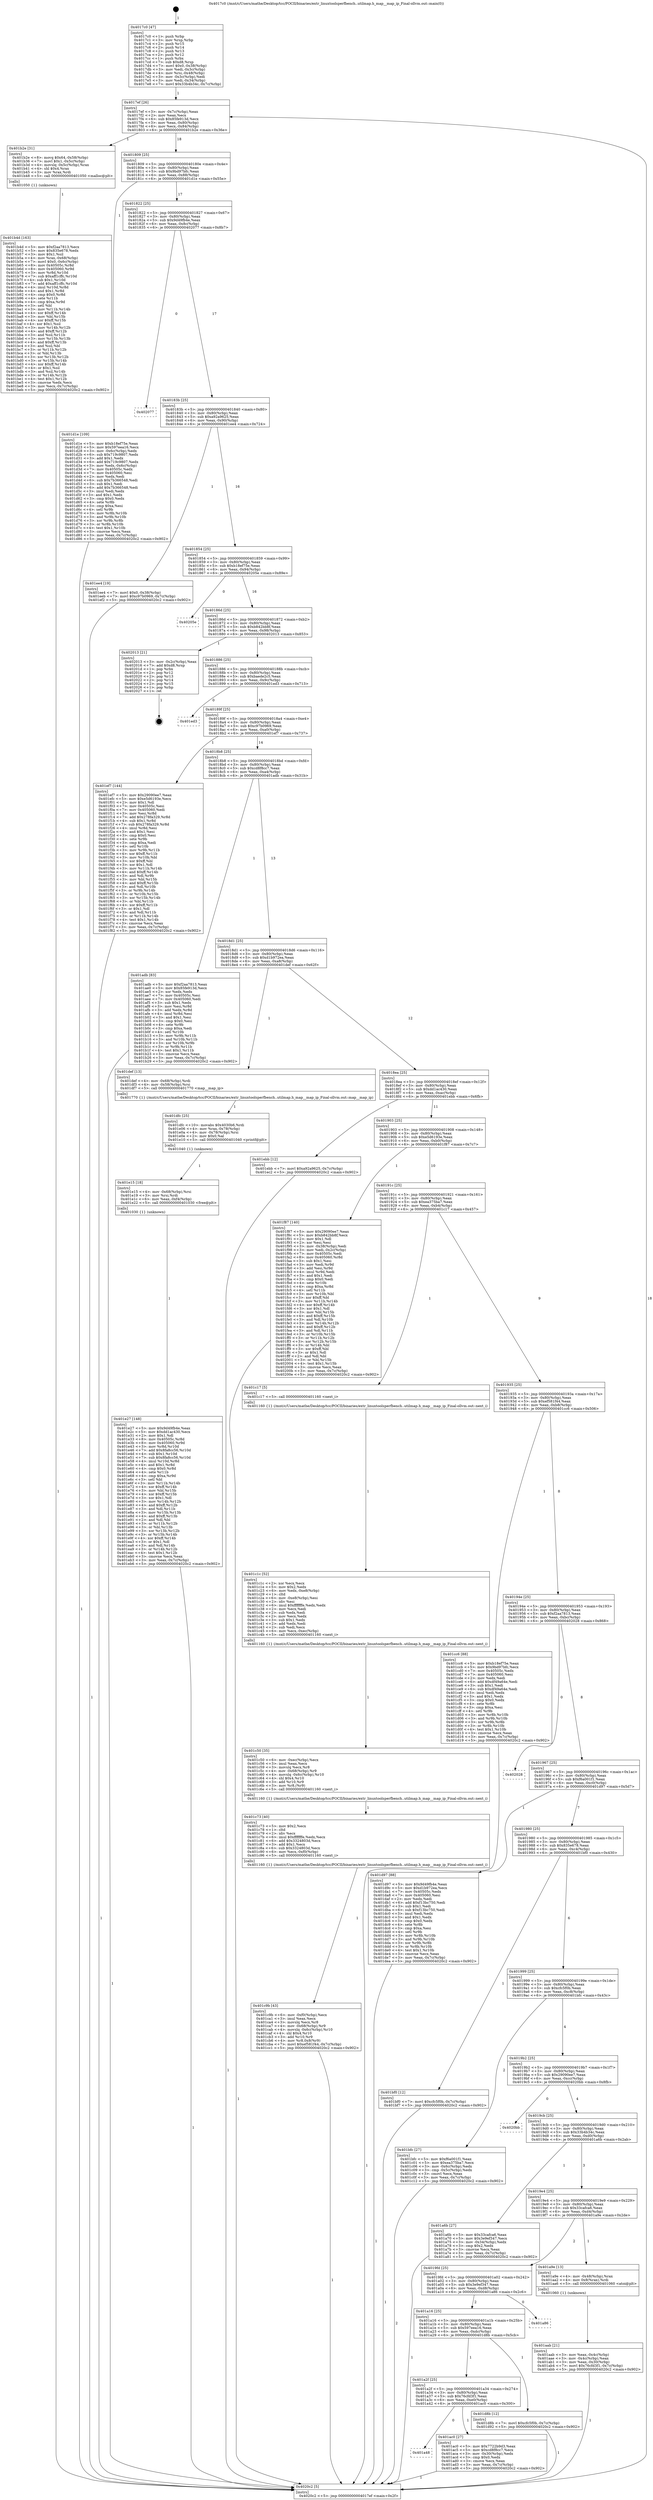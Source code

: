 digraph "0x4017c0" {
  label = "0x4017c0 (/mnt/c/Users/mathe/Desktop/tcc/POCII/binaries/extr_linuxtoolsperfbench..utilmap.h_map__map_ip_Final-ollvm.out::main(0))"
  labelloc = "t"
  node[shape=record]

  Entry [label="",width=0.3,height=0.3,shape=circle,fillcolor=black,style=filled]
  "0x4017ef" [label="{
     0x4017ef [26]\l
     | [instrs]\l
     &nbsp;&nbsp;0x4017ef \<+3\>: mov -0x7c(%rbp),%eax\l
     &nbsp;&nbsp;0x4017f2 \<+2\>: mov %eax,%ecx\l
     &nbsp;&nbsp;0x4017f4 \<+6\>: sub $0x85fe913d,%ecx\l
     &nbsp;&nbsp;0x4017fa \<+3\>: mov %eax,-0x80(%rbp)\l
     &nbsp;&nbsp;0x4017fd \<+6\>: mov %ecx,-0x84(%rbp)\l
     &nbsp;&nbsp;0x401803 \<+6\>: je 0000000000401b2e \<main+0x36e\>\l
  }"]
  "0x401b2e" [label="{
     0x401b2e [31]\l
     | [instrs]\l
     &nbsp;&nbsp;0x401b2e \<+8\>: movq $0x64,-0x58(%rbp)\l
     &nbsp;&nbsp;0x401b36 \<+7\>: movl $0x1,-0x5c(%rbp)\l
     &nbsp;&nbsp;0x401b3d \<+4\>: movslq -0x5c(%rbp),%rax\l
     &nbsp;&nbsp;0x401b41 \<+4\>: shl $0x4,%rax\l
     &nbsp;&nbsp;0x401b45 \<+3\>: mov %rax,%rdi\l
     &nbsp;&nbsp;0x401b48 \<+5\>: call 0000000000401050 \<malloc@plt\>\l
     | [calls]\l
     &nbsp;&nbsp;0x401050 \{1\} (unknown)\l
  }"]
  "0x401809" [label="{
     0x401809 [25]\l
     | [instrs]\l
     &nbsp;&nbsp;0x401809 \<+5\>: jmp 000000000040180e \<main+0x4e\>\l
     &nbsp;&nbsp;0x40180e \<+3\>: mov -0x80(%rbp),%eax\l
     &nbsp;&nbsp;0x401811 \<+5\>: sub $0x9bd97bfc,%eax\l
     &nbsp;&nbsp;0x401816 \<+6\>: mov %eax,-0x88(%rbp)\l
     &nbsp;&nbsp;0x40181c \<+6\>: je 0000000000401d1e \<main+0x55e\>\l
  }"]
  Exit [label="",width=0.3,height=0.3,shape=circle,fillcolor=black,style=filled,peripheries=2]
  "0x401d1e" [label="{
     0x401d1e [109]\l
     | [instrs]\l
     &nbsp;&nbsp;0x401d1e \<+5\>: mov $0xb18ef75e,%eax\l
     &nbsp;&nbsp;0x401d23 \<+5\>: mov $0x597eea16,%ecx\l
     &nbsp;&nbsp;0x401d28 \<+3\>: mov -0x6c(%rbp),%edx\l
     &nbsp;&nbsp;0x401d2b \<+6\>: sub $0x719c9807,%edx\l
     &nbsp;&nbsp;0x401d31 \<+3\>: add $0x1,%edx\l
     &nbsp;&nbsp;0x401d34 \<+6\>: add $0x719c9807,%edx\l
     &nbsp;&nbsp;0x401d3a \<+3\>: mov %edx,-0x6c(%rbp)\l
     &nbsp;&nbsp;0x401d3d \<+7\>: mov 0x40505c,%edx\l
     &nbsp;&nbsp;0x401d44 \<+7\>: mov 0x405060,%esi\l
     &nbsp;&nbsp;0x401d4b \<+2\>: mov %edx,%edi\l
     &nbsp;&nbsp;0x401d4d \<+6\>: sub $0x7b366548,%edi\l
     &nbsp;&nbsp;0x401d53 \<+3\>: sub $0x1,%edi\l
     &nbsp;&nbsp;0x401d56 \<+6\>: add $0x7b366548,%edi\l
     &nbsp;&nbsp;0x401d5c \<+3\>: imul %edi,%edx\l
     &nbsp;&nbsp;0x401d5f \<+3\>: and $0x1,%edx\l
     &nbsp;&nbsp;0x401d62 \<+3\>: cmp $0x0,%edx\l
     &nbsp;&nbsp;0x401d65 \<+4\>: sete %r8b\l
     &nbsp;&nbsp;0x401d69 \<+3\>: cmp $0xa,%esi\l
     &nbsp;&nbsp;0x401d6c \<+4\>: setl %r9b\l
     &nbsp;&nbsp;0x401d70 \<+3\>: mov %r8b,%r10b\l
     &nbsp;&nbsp;0x401d73 \<+3\>: and %r9b,%r10b\l
     &nbsp;&nbsp;0x401d76 \<+3\>: xor %r9b,%r8b\l
     &nbsp;&nbsp;0x401d79 \<+3\>: or %r8b,%r10b\l
     &nbsp;&nbsp;0x401d7c \<+4\>: test $0x1,%r10b\l
     &nbsp;&nbsp;0x401d80 \<+3\>: cmovne %ecx,%eax\l
     &nbsp;&nbsp;0x401d83 \<+3\>: mov %eax,-0x7c(%rbp)\l
     &nbsp;&nbsp;0x401d86 \<+5\>: jmp 00000000004020c2 \<main+0x902\>\l
  }"]
  "0x401822" [label="{
     0x401822 [25]\l
     | [instrs]\l
     &nbsp;&nbsp;0x401822 \<+5\>: jmp 0000000000401827 \<main+0x67\>\l
     &nbsp;&nbsp;0x401827 \<+3\>: mov -0x80(%rbp),%eax\l
     &nbsp;&nbsp;0x40182a \<+5\>: sub $0x9d49fb4e,%eax\l
     &nbsp;&nbsp;0x40182f \<+6\>: mov %eax,-0x8c(%rbp)\l
     &nbsp;&nbsp;0x401835 \<+6\>: je 0000000000402077 \<main+0x8b7\>\l
  }"]
  "0x401e27" [label="{
     0x401e27 [148]\l
     | [instrs]\l
     &nbsp;&nbsp;0x401e27 \<+5\>: mov $0x9d49fb4e,%eax\l
     &nbsp;&nbsp;0x401e2c \<+5\>: mov $0xdd1ac430,%ecx\l
     &nbsp;&nbsp;0x401e31 \<+2\>: mov $0x1,%dl\l
     &nbsp;&nbsp;0x401e33 \<+8\>: mov 0x40505c,%r8d\l
     &nbsp;&nbsp;0x401e3b \<+8\>: mov 0x405060,%r9d\l
     &nbsp;&nbsp;0x401e43 \<+3\>: mov %r8d,%r10d\l
     &nbsp;&nbsp;0x401e46 \<+7\>: add $0x8fa8cc56,%r10d\l
     &nbsp;&nbsp;0x401e4d \<+4\>: sub $0x1,%r10d\l
     &nbsp;&nbsp;0x401e51 \<+7\>: sub $0x8fa8cc56,%r10d\l
     &nbsp;&nbsp;0x401e58 \<+4\>: imul %r10d,%r8d\l
     &nbsp;&nbsp;0x401e5c \<+4\>: and $0x1,%r8d\l
     &nbsp;&nbsp;0x401e60 \<+4\>: cmp $0x0,%r8d\l
     &nbsp;&nbsp;0x401e64 \<+4\>: sete %r11b\l
     &nbsp;&nbsp;0x401e68 \<+4\>: cmp $0xa,%r9d\l
     &nbsp;&nbsp;0x401e6c \<+3\>: setl %bl\l
     &nbsp;&nbsp;0x401e6f \<+3\>: mov %r11b,%r14b\l
     &nbsp;&nbsp;0x401e72 \<+4\>: xor $0xff,%r14b\l
     &nbsp;&nbsp;0x401e76 \<+3\>: mov %bl,%r15b\l
     &nbsp;&nbsp;0x401e79 \<+4\>: xor $0xff,%r15b\l
     &nbsp;&nbsp;0x401e7d \<+3\>: xor $0x1,%dl\l
     &nbsp;&nbsp;0x401e80 \<+3\>: mov %r14b,%r12b\l
     &nbsp;&nbsp;0x401e83 \<+4\>: and $0xff,%r12b\l
     &nbsp;&nbsp;0x401e87 \<+3\>: and %dl,%r11b\l
     &nbsp;&nbsp;0x401e8a \<+3\>: mov %r15b,%r13b\l
     &nbsp;&nbsp;0x401e8d \<+4\>: and $0xff,%r13b\l
     &nbsp;&nbsp;0x401e91 \<+2\>: and %dl,%bl\l
     &nbsp;&nbsp;0x401e93 \<+3\>: or %r11b,%r12b\l
     &nbsp;&nbsp;0x401e96 \<+3\>: or %bl,%r13b\l
     &nbsp;&nbsp;0x401e99 \<+3\>: xor %r13b,%r12b\l
     &nbsp;&nbsp;0x401e9c \<+3\>: or %r15b,%r14b\l
     &nbsp;&nbsp;0x401e9f \<+4\>: xor $0xff,%r14b\l
     &nbsp;&nbsp;0x401ea3 \<+3\>: or $0x1,%dl\l
     &nbsp;&nbsp;0x401ea6 \<+3\>: and %dl,%r14b\l
     &nbsp;&nbsp;0x401ea9 \<+3\>: or %r14b,%r12b\l
     &nbsp;&nbsp;0x401eac \<+4\>: test $0x1,%r12b\l
     &nbsp;&nbsp;0x401eb0 \<+3\>: cmovne %ecx,%eax\l
     &nbsp;&nbsp;0x401eb3 \<+3\>: mov %eax,-0x7c(%rbp)\l
     &nbsp;&nbsp;0x401eb6 \<+5\>: jmp 00000000004020c2 \<main+0x902\>\l
  }"]
  "0x402077" [label="{
     0x402077\l
  }", style=dashed]
  "0x40183b" [label="{
     0x40183b [25]\l
     | [instrs]\l
     &nbsp;&nbsp;0x40183b \<+5\>: jmp 0000000000401840 \<main+0x80\>\l
     &nbsp;&nbsp;0x401840 \<+3\>: mov -0x80(%rbp),%eax\l
     &nbsp;&nbsp;0x401843 \<+5\>: sub $0xa92a9625,%eax\l
     &nbsp;&nbsp;0x401848 \<+6\>: mov %eax,-0x90(%rbp)\l
     &nbsp;&nbsp;0x40184e \<+6\>: je 0000000000401ee4 \<main+0x724\>\l
  }"]
  "0x401e15" [label="{
     0x401e15 [18]\l
     | [instrs]\l
     &nbsp;&nbsp;0x401e15 \<+4\>: mov -0x68(%rbp),%rsi\l
     &nbsp;&nbsp;0x401e19 \<+3\>: mov %rsi,%rdi\l
     &nbsp;&nbsp;0x401e1c \<+6\>: mov %eax,-0xf4(%rbp)\l
     &nbsp;&nbsp;0x401e22 \<+5\>: call 0000000000401030 \<free@plt\>\l
     | [calls]\l
     &nbsp;&nbsp;0x401030 \{1\} (unknown)\l
  }"]
  "0x401ee4" [label="{
     0x401ee4 [19]\l
     | [instrs]\l
     &nbsp;&nbsp;0x401ee4 \<+7\>: movl $0x0,-0x38(%rbp)\l
     &nbsp;&nbsp;0x401eeb \<+7\>: movl $0xc97b0969,-0x7c(%rbp)\l
     &nbsp;&nbsp;0x401ef2 \<+5\>: jmp 00000000004020c2 \<main+0x902\>\l
  }"]
  "0x401854" [label="{
     0x401854 [25]\l
     | [instrs]\l
     &nbsp;&nbsp;0x401854 \<+5\>: jmp 0000000000401859 \<main+0x99\>\l
     &nbsp;&nbsp;0x401859 \<+3\>: mov -0x80(%rbp),%eax\l
     &nbsp;&nbsp;0x40185c \<+5\>: sub $0xb18ef75e,%eax\l
     &nbsp;&nbsp;0x401861 \<+6\>: mov %eax,-0x94(%rbp)\l
     &nbsp;&nbsp;0x401867 \<+6\>: je 000000000040205e \<main+0x89e\>\l
  }"]
  "0x401dfc" [label="{
     0x401dfc [25]\l
     | [instrs]\l
     &nbsp;&nbsp;0x401dfc \<+10\>: movabs $0x4030b6,%rdi\l
     &nbsp;&nbsp;0x401e06 \<+4\>: mov %rax,-0x78(%rbp)\l
     &nbsp;&nbsp;0x401e0a \<+4\>: mov -0x78(%rbp),%rsi\l
     &nbsp;&nbsp;0x401e0e \<+2\>: mov $0x0,%al\l
     &nbsp;&nbsp;0x401e10 \<+5\>: call 0000000000401040 \<printf@plt\>\l
     | [calls]\l
     &nbsp;&nbsp;0x401040 \{1\} (unknown)\l
  }"]
  "0x40205e" [label="{
     0x40205e\l
  }", style=dashed]
  "0x40186d" [label="{
     0x40186d [25]\l
     | [instrs]\l
     &nbsp;&nbsp;0x40186d \<+5\>: jmp 0000000000401872 \<main+0xb2\>\l
     &nbsp;&nbsp;0x401872 \<+3\>: mov -0x80(%rbp),%eax\l
     &nbsp;&nbsp;0x401875 \<+5\>: sub $0xb842bb8f,%eax\l
     &nbsp;&nbsp;0x40187a \<+6\>: mov %eax,-0x98(%rbp)\l
     &nbsp;&nbsp;0x401880 \<+6\>: je 0000000000402013 \<main+0x853\>\l
  }"]
  "0x401c9b" [label="{
     0x401c9b [43]\l
     | [instrs]\l
     &nbsp;&nbsp;0x401c9b \<+6\>: mov -0xf0(%rbp),%ecx\l
     &nbsp;&nbsp;0x401ca1 \<+3\>: imul %eax,%ecx\l
     &nbsp;&nbsp;0x401ca4 \<+3\>: movslq %ecx,%r8\l
     &nbsp;&nbsp;0x401ca7 \<+4\>: mov -0x68(%rbp),%r9\l
     &nbsp;&nbsp;0x401cab \<+4\>: movslq -0x6c(%rbp),%r10\l
     &nbsp;&nbsp;0x401caf \<+4\>: shl $0x4,%r10\l
     &nbsp;&nbsp;0x401cb3 \<+3\>: add %r10,%r9\l
     &nbsp;&nbsp;0x401cb6 \<+4\>: mov %r8,0x8(%r9)\l
     &nbsp;&nbsp;0x401cba \<+7\>: movl $0xef581f44,-0x7c(%rbp)\l
     &nbsp;&nbsp;0x401cc1 \<+5\>: jmp 00000000004020c2 \<main+0x902\>\l
  }"]
  "0x402013" [label="{
     0x402013 [21]\l
     | [instrs]\l
     &nbsp;&nbsp;0x402013 \<+3\>: mov -0x2c(%rbp),%eax\l
     &nbsp;&nbsp;0x402016 \<+7\>: add $0xd8,%rsp\l
     &nbsp;&nbsp;0x40201d \<+1\>: pop %rbx\l
     &nbsp;&nbsp;0x40201e \<+2\>: pop %r12\l
     &nbsp;&nbsp;0x402020 \<+2\>: pop %r13\l
     &nbsp;&nbsp;0x402022 \<+2\>: pop %r14\l
     &nbsp;&nbsp;0x402024 \<+2\>: pop %r15\l
     &nbsp;&nbsp;0x402026 \<+1\>: pop %rbp\l
     &nbsp;&nbsp;0x402027 \<+1\>: ret\l
  }"]
  "0x401886" [label="{
     0x401886 [25]\l
     | [instrs]\l
     &nbsp;&nbsp;0x401886 \<+5\>: jmp 000000000040188b \<main+0xcb\>\l
     &nbsp;&nbsp;0x40188b \<+3\>: mov -0x80(%rbp),%eax\l
     &nbsp;&nbsp;0x40188e \<+5\>: sub $0xbaede2c5,%eax\l
     &nbsp;&nbsp;0x401893 \<+6\>: mov %eax,-0x9c(%rbp)\l
     &nbsp;&nbsp;0x401899 \<+6\>: je 0000000000401ed3 \<main+0x713\>\l
  }"]
  "0x401c73" [label="{
     0x401c73 [40]\l
     | [instrs]\l
     &nbsp;&nbsp;0x401c73 \<+5\>: mov $0x2,%ecx\l
     &nbsp;&nbsp;0x401c78 \<+1\>: cltd\l
     &nbsp;&nbsp;0x401c79 \<+2\>: idiv %ecx\l
     &nbsp;&nbsp;0x401c7b \<+6\>: imul $0xfffffffe,%edx,%ecx\l
     &nbsp;&nbsp;0x401c81 \<+6\>: add $0x3324803d,%ecx\l
     &nbsp;&nbsp;0x401c87 \<+3\>: add $0x1,%ecx\l
     &nbsp;&nbsp;0x401c8a \<+6\>: sub $0x3324803d,%ecx\l
     &nbsp;&nbsp;0x401c90 \<+6\>: mov %ecx,-0xf0(%rbp)\l
     &nbsp;&nbsp;0x401c96 \<+5\>: call 0000000000401160 \<next_i\>\l
     | [calls]\l
     &nbsp;&nbsp;0x401160 \{1\} (/mnt/c/Users/mathe/Desktop/tcc/POCII/binaries/extr_linuxtoolsperfbench..utilmap.h_map__map_ip_Final-ollvm.out::next_i)\l
  }"]
  "0x401ed3" [label="{
     0x401ed3\l
  }", style=dashed]
  "0x40189f" [label="{
     0x40189f [25]\l
     | [instrs]\l
     &nbsp;&nbsp;0x40189f \<+5\>: jmp 00000000004018a4 \<main+0xe4\>\l
     &nbsp;&nbsp;0x4018a4 \<+3\>: mov -0x80(%rbp),%eax\l
     &nbsp;&nbsp;0x4018a7 \<+5\>: sub $0xc97b0969,%eax\l
     &nbsp;&nbsp;0x4018ac \<+6\>: mov %eax,-0xa0(%rbp)\l
     &nbsp;&nbsp;0x4018b2 \<+6\>: je 0000000000401ef7 \<main+0x737\>\l
  }"]
  "0x401c50" [label="{
     0x401c50 [35]\l
     | [instrs]\l
     &nbsp;&nbsp;0x401c50 \<+6\>: mov -0xec(%rbp),%ecx\l
     &nbsp;&nbsp;0x401c56 \<+3\>: imul %eax,%ecx\l
     &nbsp;&nbsp;0x401c59 \<+3\>: movslq %ecx,%r8\l
     &nbsp;&nbsp;0x401c5c \<+4\>: mov -0x68(%rbp),%r9\l
     &nbsp;&nbsp;0x401c60 \<+4\>: movslq -0x6c(%rbp),%r10\l
     &nbsp;&nbsp;0x401c64 \<+4\>: shl $0x4,%r10\l
     &nbsp;&nbsp;0x401c68 \<+3\>: add %r10,%r9\l
     &nbsp;&nbsp;0x401c6b \<+3\>: mov %r8,(%r9)\l
     &nbsp;&nbsp;0x401c6e \<+5\>: call 0000000000401160 \<next_i\>\l
     | [calls]\l
     &nbsp;&nbsp;0x401160 \{1\} (/mnt/c/Users/mathe/Desktop/tcc/POCII/binaries/extr_linuxtoolsperfbench..utilmap.h_map__map_ip_Final-ollvm.out::next_i)\l
  }"]
  "0x401ef7" [label="{
     0x401ef7 [144]\l
     | [instrs]\l
     &nbsp;&nbsp;0x401ef7 \<+5\>: mov $0x29090ee7,%eax\l
     &nbsp;&nbsp;0x401efc \<+5\>: mov $0xe5d6193e,%ecx\l
     &nbsp;&nbsp;0x401f01 \<+2\>: mov $0x1,%dl\l
     &nbsp;&nbsp;0x401f03 \<+7\>: mov 0x40505c,%esi\l
     &nbsp;&nbsp;0x401f0a \<+7\>: mov 0x405060,%edi\l
     &nbsp;&nbsp;0x401f11 \<+3\>: mov %esi,%r8d\l
     &nbsp;&nbsp;0x401f14 \<+7\>: add $0x278fa329,%r8d\l
     &nbsp;&nbsp;0x401f1b \<+4\>: sub $0x1,%r8d\l
     &nbsp;&nbsp;0x401f1f \<+7\>: sub $0x278fa329,%r8d\l
     &nbsp;&nbsp;0x401f26 \<+4\>: imul %r8d,%esi\l
     &nbsp;&nbsp;0x401f2a \<+3\>: and $0x1,%esi\l
     &nbsp;&nbsp;0x401f2d \<+3\>: cmp $0x0,%esi\l
     &nbsp;&nbsp;0x401f30 \<+4\>: sete %r9b\l
     &nbsp;&nbsp;0x401f34 \<+3\>: cmp $0xa,%edi\l
     &nbsp;&nbsp;0x401f37 \<+4\>: setl %r10b\l
     &nbsp;&nbsp;0x401f3b \<+3\>: mov %r9b,%r11b\l
     &nbsp;&nbsp;0x401f3e \<+4\>: xor $0xff,%r11b\l
     &nbsp;&nbsp;0x401f42 \<+3\>: mov %r10b,%bl\l
     &nbsp;&nbsp;0x401f45 \<+3\>: xor $0xff,%bl\l
     &nbsp;&nbsp;0x401f48 \<+3\>: xor $0x1,%dl\l
     &nbsp;&nbsp;0x401f4b \<+3\>: mov %r11b,%r14b\l
     &nbsp;&nbsp;0x401f4e \<+4\>: and $0xff,%r14b\l
     &nbsp;&nbsp;0x401f52 \<+3\>: and %dl,%r9b\l
     &nbsp;&nbsp;0x401f55 \<+3\>: mov %bl,%r15b\l
     &nbsp;&nbsp;0x401f58 \<+4\>: and $0xff,%r15b\l
     &nbsp;&nbsp;0x401f5c \<+3\>: and %dl,%r10b\l
     &nbsp;&nbsp;0x401f5f \<+3\>: or %r9b,%r14b\l
     &nbsp;&nbsp;0x401f62 \<+3\>: or %r10b,%r15b\l
     &nbsp;&nbsp;0x401f65 \<+3\>: xor %r15b,%r14b\l
     &nbsp;&nbsp;0x401f68 \<+3\>: or %bl,%r11b\l
     &nbsp;&nbsp;0x401f6b \<+4\>: xor $0xff,%r11b\l
     &nbsp;&nbsp;0x401f6f \<+3\>: or $0x1,%dl\l
     &nbsp;&nbsp;0x401f72 \<+3\>: and %dl,%r11b\l
     &nbsp;&nbsp;0x401f75 \<+3\>: or %r11b,%r14b\l
     &nbsp;&nbsp;0x401f78 \<+4\>: test $0x1,%r14b\l
     &nbsp;&nbsp;0x401f7c \<+3\>: cmovne %ecx,%eax\l
     &nbsp;&nbsp;0x401f7f \<+3\>: mov %eax,-0x7c(%rbp)\l
     &nbsp;&nbsp;0x401f82 \<+5\>: jmp 00000000004020c2 \<main+0x902\>\l
  }"]
  "0x4018b8" [label="{
     0x4018b8 [25]\l
     | [instrs]\l
     &nbsp;&nbsp;0x4018b8 \<+5\>: jmp 00000000004018bd \<main+0xfd\>\l
     &nbsp;&nbsp;0x4018bd \<+3\>: mov -0x80(%rbp),%eax\l
     &nbsp;&nbsp;0x4018c0 \<+5\>: sub $0xcd8f8cc7,%eax\l
     &nbsp;&nbsp;0x4018c5 \<+6\>: mov %eax,-0xa4(%rbp)\l
     &nbsp;&nbsp;0x4018cb \<+6\>: je 0000000000401adb \<main+0x31b\>\l
  }"]
  "0x401c1c" [label="{
     0x401c1c [52]\l
     | [instrs]\l
     &nbsp;&nbsp;0x401c1c \<+2\>: xor %ecx,%ecx\l
     &nbsp;&nbsp;0x401c1e \<+5\>: mov $0x2,%edx\l
     &nbsp;&nbsp;0x401c23 \<+6\>: mov %edx,-0xe8(%rbp)\l
     &nbsp;&nbsp;0x401c29 \<+1\>: cltd\l
     &nbsp;&nbsp;0x401c2a \<+6\>: mov -0xe8(%rbp),%esi\l
     &nbsp;&nbsp;0x401c30 \<+2\>: idiv %esi\l
     &nbsp;&nbsp;0x401c32 \<+6\>: imul $0xfffffffe,%edx,%edx\l
     &nbsp;&nbsp;0x401c38 \<+2\>: mov %ecx,%edi\l
     &nbsp;&nbsp;0x401c3a \<+2\>: sub %edx,%edi\l
     &nbsp;&nbsp;0x401c3c \<+2\>: mov %ecx,%edx\l
     &nbsp;&nbsp;0x401c3e \<+3\>: sub $0x1,%edx\l
     &nbsp;&nbsp;0x401c41 \<+2\>: add %edx,%edi\l
     &nbsp;&nbsp;0x401c43 \<+2\>: sub %edi,%ecx\l
     &nbsp;&nbsp;0x401c45 \<+6\>: mov %ecx,-0xec(%rbp)\l
     &nbsp;&nbsp;0x401c4b \<+5\>: call 0000000000401160 \<next_i\>\l
     | [calls]\l
     &nbsp;&nbsp;0x401160 \{1\} (/mnt/c/Users/mathe/Desktop/tcc/POCII/binaries/extr_linuxtoolsperfbench..utilmap.h_map__map_ip_Final-ollvm.out::next_i)\l
  }"]
  "0x401adb" [label="{
     0x401adb [83]\l
     | [instrs]\l
     &nbsp;&nbsp;0x401adb \<+5\>: mov $0xf2aa7813,%eax\l
     &nbsp;&nbsp;0x401ae0 \<+5\>: mov $0x85fe913d,%ecx\l
     &nbsp;&nbsp;0x401ae5 \<+2\>: xor %edx,%edx\l
     &nbsp;&nbsp;0x401ae7 \<+7\>: mov 0x40505c,%esi\l
     &nbsp;&nbsp;0x401aee \<+7\>: mov 0x405060,%edi\l
     &nbsp;&nbsp;0x401af5 \<+3\>: sub $0x1,%edx\l
     &nbsp;&nbsp;0x401af8 \<+3\>: mov %esi,%r8d\l
     &nbsp;&nbsp;0x401afb \<+3\>: add %edx,%r8d\l
     &nbsp;&nbsp;0x401afe \<+4\>: imul %r8d,%esi\l
     &nbsp;&nbsp;0x401b02 \<+3\>: and $0x1,%esi\l
     &nbsp;&nbsp;0x401b05 \<+3\>: cmp $0x0,%esi\l
     &nbsp;&nbsp;0x401b08 \<+4\>: sete %r9b\l
     &nbsp;&nbsp;0x401b0c \<+3\>: cmp $0xa,%edi\l
     &nbsp;&nbsp;0x401b0f \<+4\>: setl %r10b\l
     &nbsp;&nbsp;0x401b13 \<+3\>: mov %r9b,%r11b\l
     &nbsp;&nbsp;0x401b16 \<+3\>: and %r10b,%r11b\l
     &nbsp;&nbsp;0x401b19 \<+3\>: xor %r10b,%r9b\l
     &nbsp;&nbsp;0x401b1c \<+3\>: or %r9b,%r11b\l
     &nbsp;&nbsp;0x401b1f \<+4\>: test $0x1,%r11b\l
     &nbsp;&nbsp;0x401b23 \<+3\>: cmovne %ecx,%eax\l
     &nbsp;&nbsp;0x401b26 \<+3\>: mov %eax,-0x7c(%rbp)\l
     &nbsp;&nbsp;0x401b29 \<+5\>: jmp 00000000004020c2 \<main+0x902\>\l
  }"]
  "0x4018d1" [label="{
     0x4018d1 [25]\l
     | [instrs]\l
     &nbsp;&nbsp;0x4018d1 \<+5\>: jmp 00000000004018d6 \<main+0x116\>\l
     &nbsp;&nbsp;0x4018d6 \<+3\>: mov -0x80(%rbp),%eax\l
     &nbsp;&nbsp;0x4018d9 \<+5\>: sub $0xd1b972ea,%eax\l
     &nbsp;&nbsp;0x4018de \<+6\>: mov %eax,-0xa8(%rbp)\l
     &nbsp;&nbsp;0x4018e4 \<+6\>: je 0000000000401def \<main+0x62f\>\l
  }"]
  "0x401b4d" [label="{
     0x401b4d [163]\l
     | [instrs]\l
     &nbsp;&nbsp;0x401b4d \<+5\>: mov $0xf2aa7813,%ecx\l
     &nbsp;&nbsp;0x401b52 \<+5\>: mov $0x835e678,%edx\l
     &nbsp;&nbsp;0x401b57 \<+3\>: mov $0x1,%sil\l
     &nbsp;&nbsp;0x401b5a \<+4\>: mov %rax,-0x68(%rbp)\l
     &nbsp;&nbsp;0x401b5e \<+7\>: movl $0x0,-0x6c(%rbp)\l
     &nbsp;&nbsp;0x401b65 \<+8\>: mov 0x40505c,%r8d\l
     &nbsp;&nbsp;0x401b6d \<+8\>: mov 0x405060,%r9d\l
     &nbsp;&nbsp;0x401b75 \<+3\>: mov %r8d,%r10d\l
     &nbsp;&nbsp;0x401b78 \<+7\>: sub $0xaff1cffc,%r10d\l
     &nbsp;&nbsp;0x401b7f \<+4\>: sub $0x1,%r10d\l
     &nbsp;&nbsp;0x401b83 \<+7\>: add $0xaff1cffc,%r10d\l
     &nbsp;&nbsp;0x401b8a \<+4\>: imul %r10d,%r8d\l
     &nbsp;&nbsp;0x401b8e \<+4\>: and $0x1,%r8d\l
     &nbsp;&nbsp;0x401b92 \<+4\>: cmp $0x0,%r8d\l
     &nbsp;&nbsp;0x401b96 \<+4\>: sete %r11b\l
     &nbsp;&nbsp;0x401b9a \<+4\>: cmp $0xa,%r9d\l
     &nbsp;&nbsp;0x401b9e \<+3\>: setl %bl\l
     &nbsp;&nbsp;0x401ba1 \<+3\>: mov %r11b,%r14b\l
     &nbsp;&nbsp;0x401ba4 \<+4\>: xor $0xff,%r14b\l
     &nbsp;&nbsp;0x401ba8 \<+3\>: mov %bl,%r15b\l
     &nbsp;&nbsp;0x401bab \<+4\>: xor $0xff,%r15b\l
     &nbsp;&nbsp;0x401baf \<+4\>: xor $0x1,%sil\l
     &nbsp;&nbsp;0x401bb3 \<+3\>: mov %r14b,%r12b\l
     &nbsp;&nbsp;0x401bb6 \<+4\>: and $0xff,%r12b\l
     &nbsp;&nbsp;0x401bba \<+3\>: and %sil,%r11b\l
     &nbsp;&nbsp;0x401bbd \<+3\>: mov %r15b,%r13b\l
     &nbsp;&nbsp;0x401bc0 \<+4\>: and $0xff,%r13b\l
     &nbsp;&nbsp;0x401bc4 \<+3\>: and %sil,%bl\l
     &nbsp;&nbsp;0x401bc7 \<+3\>: or %r11b,%r12b\l
     &nbsp;&nbsp;0x401bca \<+3\>: or %bl,%r13b\l
     &nbsp;&nbsp;0x401bcd \<+3\>: xor %r13b,%r12b\l
     &nbsp;&nbsp;0x401bd0 \<+3\>: or %r15b,%r14b\l
     &nbsp;&nbsp;0x401bd3 \<+4\>: xor $0xff,%r14b\l
     &nbsp;&nbsp;0x401bd7 \<+4\>: or $0x1,%sil\l
     &nbsp;&nbsp;0x401bdb \<+3\>: and %sil,%r14b\l
     &nbsp;&nbsp;0x401bde \<+3\>: or %r14b,%r12b\l
     &nbsp;&nbsp;0x401be1 \<+4\>: test $0x1,%r12b\l
     &nbsp;&nbsp;0x401be5 \<+3\>: cmovne %edx,%ecx\l
     &nbsp;&nbsp;0x401be8 \<+3\>: mov %ecx,-0x7c(%rbp)\l
     &nbsp;&nbsp;0x401beb \<+5\>: jmp 00000000004020c2 \<main+0x902\>\l
  }"]
  "0x401def" [label="{
     0x401def [13]\l
     | [instrs]\l
     &nbsp;&nbsp;0x401def \<+4\>: mov -0x68(%rbp),%rdi\l
     &nbsp;&nbsp;0x401df3 \<+4\>: mov -0x58(%rbp),%rsi\l
     &nbsp;&nbsp;0x401df7 \<+5\>: call 0000000000401770 \<map__map_ip\>\l
     | [calls]\l
     &nbsp;&nbsp;0x401770 \{1\} (/mnt/c/Users/mathe/Desktop/tcc/POCII/binaries/extr_linuxtoolsperfbench..utilmap.h_map__map_ip_Final-ollvm.out::map__map_ip)\l
  }"]
  "0x4018ea" [label="{
     0x4018ea [25]\l
     | [instrs]\l
     &nbsp;&nbsp;0x4018ea \<+5\>: jmp 00000000004018ef \<main+0x12f\>\l
     &nbsp;&nbsp;0x4018ef \<+3\>: mov -0x80(%rbp),%eax\l
     &nbsp;&nbsp;0x4018f2 \<+5\>: sub $0xdd1ac430,%eax\l
     &nbsp;&nbsp;0x4018f7 \<+6\>: mov %eax,-0xac(%rbp)\l
     &nbsp;&nbsp;0x4018fd \<+6\>: je 0000000000401ebb \<main+0x6fb\>\l
  }"]
  "0x401a48" [label="{
     0x401a48\l
  }", style=dashed]
  "0x401ebb" [label="{
     0x401ebb [12]\l
     | [instrs]\l
     &nbsp;&nbsp;0x401ebb \<+7\>: movl $0xa92a9625,-0x7c(%rbp)\l
     &nbsp;&nbsp;0x401ec2 \<+5\>: jmp 00000000004020c2 \<main+0x902\>\l
  }"]
  "0x401903" [label="{
     0x401903 [25]\l
     | [instrs]\l
     &nbsp;&nbsp;0x401903 \<+5\>: jmp 0000000000401908 \<main+0x148\>\l
     &nbsp;&nbsp;0x401908 \<+3\>: mov -0x80(%rbp),%eax\l
     &nbsp;&nbsp;0x40190b \<+5\>: sub $0xe5d6193e,%eax\l
     &nbsp;&nbsp;0x401910 \<+6\>: mov %eax,-0xb0(%rbp)\l
     &nbsp;&nbsp;0x401916 \<+6\>: je 0000000000401f87 \<main+0x7c7\>\l
  }"]
  "0x401ac0" [label="{
     0x401ac0 [27]\l
     | [instrs]\l
     &nbsp;&nbsp;0x401ac0 \<+5\>: mov $0x7722b9d3,%eax\l
     &nbsp;&nbsp;0x401ac5 \<+5\>: mov $0xcd8f8cc7,%ecx\l
     &nbsp;&nbsp;0x401aca \<+3\>: mov -0x30(%rbp),%edx\l
     &nbsp;&nbsp;0x401acd \<+3\>: cmp $0x0,%edx\l
     &nbsp;&nbsp;0x401ad0 \<+3\>: cmove %ecx,%eax\l
     &nbsp;&nbsp;0x401ad3 \<+3\>: mov %eax,-0x7c(%rbp)\l
     &nbsp;&nbsp;0x401ad6 \<+5\>: jmp 00000000004020c2 \<main+0x902\>\l
  }"]
  "0x401f87" [label="{
     0x401f87 [140]\l
     | [instrs]\l
     &nbsp;&nbsp;0x401f87 \<+5\>: mov $0x29090ee7,%eax\l
     &nbsp;&nbsp;0x401f8c \<+5\>: mov $0xb842bb8f,%ecx\l
     &nbsp;&nbsp;0x401f91 \<+2\>: mov $0x1,%dl\l
     &nbsp;&nbsp;0x401f93 \<+2\>: xor %esi,%esi\l
     &nbsp;&nbsp;0x401f95 \<+3\>: mov -0x38(%rbp),%edi\l
     &nbsp;&nbsp;0x401f98 \<+3\>: mov %edi,-0x2c(%rbp)\l
     &nbsp;&nbsp;0x401f9b \<+7\>: mov 0x40505c,%edi\l
     &nbsp;&nbsp;0x401fa2 \<+8\>: mov 0x405060,%r8d\l
     &nbsp;&nbsp;0x401faa \<+3\>: sub $0x1,%esi\l
     &nbsp;&nbsp;0x401fad \<+3\>: mov %edi,%r9d\l
     &nbsp;&nbsp;0x401fb0 \<+3\>: add %esi,%r9d\l
     &nbsp;&nbsp;0x401fb3 \<+4\>: imul %r9d,%edi\l
     &nbsp;&nbsp;0x401fb7 \<+3\>: and $0x1,%edi\l
     &nbsp;&nbsp;0x401fba \<+3\>: cmp $0x0,%edi\l
     &nbsp;&nbsp;0x401fbd \<+4\>: sete %r10b\l
     &nbsp;&nbsp;0x401fc1 \<+4\>: cmp $0xa,%r8d\l
     &nbsp;&nbsp;0x401fc5 \<+4\>: setl %r11b\l
     &nbsp;&nbsp;0x401fc9 \<+3\>: mov %r10b,%bl\l
     &nbsp;&nbsp;0x401fcc \<+3\>: xor $0xff,%bl\l
     &nbsp;&nbsp;0x401fcf \<+3\>: mov %r11b,%r14b\l
     &nbsp;&nbsp;0x401fd2 \<+4\>: xor $0xff,%r14b\l
     &nbsp;&nbsp;0x401fd6 \<+3\>: xor $0x1,%dl\l
     &nbsp;&nbsp;0x401fd9 \<+3\>: mov %bl,%r15b\l
     &nbsp;&nbsp;0x401fdc \<+4\>: and $0xff,%r15b\l
     &nbsp;&nbsp;0x401fe0 \<+3\>: and %dl,%r10b\l
     &nbsp;&nbsp;0x401fe3 \<+3\>: mov %r14b,%r12b\l
     &nbsp;&nbsp;0x401fe6 \<+4\>: and $0xff,%r12b\l
     &nbsp;&nbsp;0x401fea \<+3\>: and %dl,%r11b\l
     &nbsp;&nbsp;0x401fed \<+3\>: or %r10b,%r15b\l
     &nbsp;&nbsp;0x401ff0 \<+3\>: or %r11b,%r12b\l
     &nbsp;&nbsp;0x401ff3 \<+3\>: xor %r12b,%r15b\l
     &nbsp;&nbsp;0x401ff6 \<+3\>: or %r14b,%bl\l
     &nbsp;&nbsp;0x401ff9 \<+3\>: xor $0xff,%bl\l
     &nbsp;&nbsp;0x401ffc \<+3\>: or $0x1,%dl\l
     &nbsp;&nbsp;0x401fff \<+2\>: and %dl,%bl\l
     &nbsp;&nbsp;0x402001 \<+3\>: or %bl,%r15b\l
     &nbsp;&nbsp;0x402004 \<+4\>: test $0x1,%r15b\l
     &nbsp;&nbsp;0x402008 \<+3\>: cmovne %ecx,%eax\l
     &nbsp;&nbsp;0x40200b \<+3\>: mov %eax,-0x7c(%rbp)\l
     &nbsp;&nbsp;0x40200e \<+5\>: jmp 00000000004020c2 \<main+0x902\>\l
  }"]
  "0x40191c" [label="{
     0x40191c [25]\l
     | [instrs]\l
     &nbsp;&nbsp;0x40191c \<+5\>: jmp 0000000000401921 \<main+0x161\>\l
     &nbsp;&nbsp;0x401921 \<+3\>: mov -0x80(%rbp),%eax\l
     &nbsp;&nbsp;0x401924 \<+5\>: sub $0xea375ba7,%eax\l
     &nbsp;&nbsp;0x401929 \<+6\>: mov %eax,-0xb4(%rbp)\l
     &nbsp;&nbsp;0x40192f \<+6\>: je 0000000000401c17 \<main+0x457\>\l
  }"]
  "0x401a2f" [label="{
     0x401a2f [25]\l
     | [instrs]\l
     &nbsp;&nbsp;0x401a2f \<+5\>: jmp 0000000000401a34 \<main+0x274\>\l
     &nbsp;&nbsp;0x401a34 \<+3\>: mov -0x80(%rbp),%eax\l
     &nbsp;&nbsp;0x401a37 \<+5\>: sub $0x76cfd3f1,%eax\l
     &nbsp;&nbsp;0x401a3c \<+6\>: mov %eax,-0xe0(%rbp)\l
     &nbsp;&nbsp;0x401a42 \<+6\>: je 0000000000401ac0 \<main+0x300\>\l
  }"]
  "0x401c17" [label="{
     0x401c17 [5]\l
     | [instrs]\l
     &nbsp;&nbsp;0x401c17 \<+5\>: call 0000000000401160 \<next_i\>\l
     | [calls]\l
     &nbsp;&nbsp;0x401160 \{1\} (/mnt/c/Users/mathe/Desktop/tcc/POCII/binaries/extr_linuxtoolsperfbench..utilmap.h_map__map_ip_Final-ollvm.out::next_i)\l
  }"]
  "0x401935" [label="{
     0x401935 [25]\l
     | [instrs]\l
     &nbsp;&nbsp;0x401935 \<+5\>: jmp 000000000040193a \<main+0x17a\>\l
     &nbsp;&nbsp;0x40193a \<+3\>: mov -0x80(%rbp),%eax\l
     &nbsp;&nbsp;0x40193d \<+5\>: sub $0xef581f44,%eax\l
     &nbsp;&nbsp;0x401942 \<+6\>: mov %eax,-0xb8(%rbp)\l
     &nbsp;&nbsp;0x401948 \<+6\>: je 0000000000401cc6 \<main+0x506\>\l
  }"]
  "0x401d8b" [label="{
     0x401d8b [12]\l
     | [instrs]\l
     &nbsp;&nbsp;0x401d8b \<+7\>: movl $0xcfc5f0b,-0x7c(%rbp)\l
     &nbsp;&nbsp;0x401d92 \<+5\>: jmp 00000000004020c2 \<main+0x902\>\l
  }"]
  "0x401cc6" [label="{
     0x401cc6 [88]\l
     | [instrs]\l
     &nbsp;&nbsp;0x401cc6 \<+5\>: mov $0xb18ef75e,%eax\l
     &nbsp;&nbsp;0x401ccb \<+5\>: mov $0x9bd97bfc,%ecx\l
     &nbsp;&nbsp;0x401cd0 \<+7\>: mov 0x40505c,%edx\l
     &nbsp;&nbsp;0x401cd7 \<+7\>: mov 0x405060,%esi\l
     &nbsp;&nbsp;0x401cde \<+2\>: mov %edx,%edi\l
     &nbsp;&nbsp;0x401ce0 \<+6\>: add $0xdf49a64e,%edi\l
     &nbsp;&nbsp;0x401ce6 \<+3\>: sub $0x1,%edi\l
     &nbsp;&nbsp;0x401ce9 \<+6\>: sub $0xdf49a64e,%edi\l
     &nbsp;&nbsp;0x401cef \<+3\>: imul %edi,%edx\l
     &nbsp;&nbsp;0x401cf2 \<+3\>: and $0x1,%edx\l
     &nbsp;&nbsp;0x401cf5 \<+3\>: cmp $0x0,%edx\l
     &nbsp;&nbsp;0x401cf8 \<+4\>: sete %r8b\l
     &nbsp;&nbsp;0x401cfc \<+3\>: cmp $0xa,%esi\l
     &nbsp;&nbsp;0x401cff \<+4\>: setl %r9b\l
     &nbsp;&nbsp;0x401d03 \<+3\>: mov %r8b,%r10b\l
     &nbsp;&nbsp;0x401d06 \<+3\>: and %r9b,%r10b\l
     &nbsp;&nbsp;0x401d09 \<+3\>: xor %r9b,%r8b\l
     &nbsp;&nbsp;0x401d0c \<+3\>: or %r8b,%r10b\l
     &nbsp;&nbsp;0x401d0f \<+4\>: test $0x1,%r10b\l
     &nbsp;&nbsp;0x401d13 \<+3\>: cmovne %ecx,%eax\l
     &nbsp;&nbsp;0x401d16 \<+3\>: mov %eax,-0x7c(%rbp)\l
     &nbsp;&nbsp;0x401d19 \<+5\>: jmp 00000000004020c2 \<main+0x902\>\l
  }"]
  "0x40194e" [label="{
     0x40194e [25]\l
     | [instrs]\l
     &nbsp;&nbsp;0x40194e \<+5\>: jmp 0000000000401953 \<main+0x193\>\l
     &nbsp;&nbsp;0x401953 \<+3\>: mov -0x80(%rbp),%eax\l
     &nbsp;&nbsp;0x401956 \<+5\>: sub $0xf2aa7813,%eax\l
     &nbsp;&nbsp;0x40195b \<+6\>: mov %eax,-0xbc(%rbp)\l
     &nbsp;&nbsp;0x401961 \<+6\>: je 0000000000402028 \<main+0x868\>\l
  }"]
  "0x401a16" [label="{
     0x401a16 [25]\l
     | [instrs]\l
     &nbsp;&nbsp;0x401a16 \<+5\>: jmp 0000000000401a1b \<main+0x25b\>\l
     &nbsp;&nbsp;0x401a1b \<+3\>: mov -0x80(%rbp),%eax\l
     &nbsp;&nbsp;0x401a1e \<+5\>: sub $0x597eea16,%eax\l
     &nbsp;&nbsp;0x401a23 \<+6\>: mov %eax,-0xdc(%rbp)\l
     &nbsp;&nbsp;0x401a29 \<+6\>: je 0000000000401d8b \<main+0x5cb\>\l
  }"]
  "0x402028" [label="{
     0x402028\l
  }", style=dashed]
  "0x401967" [label="{
     0x401967 [25]\l
     | [instrs]\l
     &nbsp;&nbsp;0x401967 \<+5\>: jmp 000000000040196c \<main+0x1ac\>\l
     &nbsp;&nbsp;0x40196c \<+3\>: mov -0x80(%rbp),%eax\l
     &nbsp;&nbsp;0x40196f \<+5\>: sub $0xf6a001f1,%eax\l
     &nbsp;&nbsp;0x401974 \<+6\>: mov %eax,-0xc0(%rbp)\l
     &nbsp;&nbsp;0x40197a \<+6\>: je 0000000000401d97 \<main+0x5d7\>\l
  }"]
  "0x401a86" [label="{
     0x401a86\l
  }", style=dashed]
  "0x401d97" [label="{
     0x401d97 [88]\l
     | [instrs]\l
     &nbsp;&nbsp;0x401d97 \<+5\>: mov $0x9d49fb4e,%eax\l
     &nbsp;&nbsp;0x401d9c \<+5\>: mov $0xd1b972ea,%ecx\l
     &nbsp;&nbsp;0x401da1 \<+7\>: mov 0x40505c,%edx\l
     &nbsp;&nbsp;0x401da8 \<+7\>: mov 0x405060,%esi\l
     &nbsp;&nbsp;0x401daf \<+2\>: mov %edx,%edi\l
     &nbsp;&nbsp;0x401db1 \<+6\>: add $0xf13bc750,%edi\l
     &nbsp;&nbsp;0x401db7 \<+3\>: sub $0x1,%edi\l
     &nbsp;&nbsp;0x401dba \<+6\>: sub $0xf13bc750,%edi\l
     &nbsp;&nbsp;0x401dc0 \<+3\>: imul %edi,%edx\l
     &nbsp;&nbsp;0x401dc3 \<+3\>: and $0x1,%edx\l
     &nbsp;&nbsp;0x401dc6 \<+3\>: cmp $0x0,%edx\l
     &nbsp;&nbsp;0x401dc9 \<+4\>: sete %r8b\l
     &nbsp;&nbsp;0x401dcd \<+3\>: cmp $0xa,%esi\l
     &nbsp;&nbsp;0x401dd0 \<+4\>: setl %r9b\l
     &nbsp;&nbsp;0x401dd4 \<+3\>: mov %r8b,%r10b\l
     &nbsp;&nbsp;0x401dd7 \<+3\>: and %r9b,%r10b\l
     &nbsp;&nbsp;0x401dda \<+3\>: xor %r9b,%r8b\l
     &nbsp;&nbsp;0x401ddd \<+3\>: or %r8b,%r10b\l
     &nbsp;&nbsp;0x401de0 \<+4\>: test $0x1,%r10b\l
     &nbsp;&nbsp;0x401de4 \<+3\>: cmovne %ecx,%eax\l
     &nbsp;&nbsp;0x401de7 \<+3\>: mov %eax,-0x7c(%rbp)\l
     &nbsp;&nbsp;0x401dea \<+5\>: jmp 00000000004020c2 \<main+0x902\>\l
  }"]
  "0x401980" [label="{
     0x401980 [25]\l
     | [instrs]\l
     &nbsp;&nbsp;0x401980 \<+5\>: jmp 0000000000401985 \<main+0x1c5\>\l
     &nbsp;&nbsp;0x401985 \<+3\>: mov -0x80(%rbp),%eax\l
     &nbsp;&nbsp;0x401988 \<+5\>: sub $0x835e678,%eax\l
     &nbsp;&nbsp;0x40198d \<+6\>: mov %eax,-0xc4(%rbp)\l
     &nbsp;&nbsp;0x401993 \<+6\>: je 0000000000401bf0 \<main+0x430\>\l
  }"]
  "0x401aab" [label="{
     0x401aab [21]\l
     | [instrs]\l
     &nbsp;&nbsp;0x401aab \<+3\>: mov %eax,-0x4c(%rbp)\l
     &nbsp;&nbsp;0x401aae \<+3\>: mov -0x4c(%rbp),%eax\l
     &nbsp;&nbsp;0x401ab1 \<+3\>: mov %eax,-0x30(%rbp)\l
     &nbsp;&nbsp;0x401ab4 \<+7\>: movl $0x76cfd3f1,-0x7c(%rbp)\l
     &nbsp;&nbsp;0x401abb \<+5\>: jmp 00000000004020c2 \<main+0x902\>\l
  }"]
  "0x401bf0" [label="{
     0x401bf0 [12]\l
     | [instrs]\l
     &nbsp;&nbsp;0x401bf0 \<+7\>: movl $0xcfc5f0b,-0x7c(%rbp)\l
     &nbsp;&nbsp;0x401bf7 \<+5\>: jmp 00000000004020c2 \<main+0x902\>\l
  }"]
  "0x401999" [label="{
     0x401999 [25]\l
     | [instrs]\l
     &nbsp;&nbsp;0x401999 \<+5\>: jmp 000000000040199e \<main+0x1de\>\l
     &nbsp;&nbsp;0x40199e \<+3\>: mov -0x80(%rbp),%eax\l
     &nbsp;&nbsp;0x4019a1 \<+5\>: sub $0xcfc5f0b,%eax\l
     &nbsp;&nbsp;0x4019a6 \<+6\>: mov %eax,-0xc8(%rbp)\l
     &nbsp;&nbsp;0x4019ac \<+6\>: je 0000000000401bfc \<main+0x43c\>\l
  }"]
  "0x4019fd" [label="{
     0x4019fd [25]\l
     | [instrs]\l
     &nbsp;&nbsp;0x4019fd \<+5\>: jmp 0000000000401a02 \<main+0x242\>\l
     &nbsp;&nbsp;0x401a02 \<+3\>: mov -0x80(%rbp),%eax\l
     &nbsp;&nbsp;0x401a05 \<+5\>: sub $0x3e9ef347,%eax\l
     &nbsp;&nbsp;0x401a0a \<+6\>: mov %eax,-0xd8(%rbp)\l
     &nbsp;&nbsp;0x401a10 \<+6\>: je 0000000000401a86 \<main+0x2c6\>\l
  }"]
  "0x401bfc" [label="{
     0x401bfc [27]\l
     | [instrs]\l
     &nbsp;&nbsp;0x401bfc \<+5\>: mov $0xf6a001f1,%eax\l
     &nbsp;&nbsp;0x401c01 \<+5\>: mov $0xea375ba7,%ecx\l
     &nbsp;&nbsp;0x401c06 \<+3\>: mov -0x6c(%rbp),%edx\l
     &nbsp;&nbsp;0x401c09 \<+3\>: cmp -0x5c(%rbp),%edx\l
     &nbsp;&nbsp;0x401c0c \<+3\>: cmovl %ecx,%eax\l
     &nbsp;&nbsp;0x401c0f \<+3\>: mov %eax,-0x7c(%rbp)\l
     &nbsp;&nbsp;0x401c12 \<+5\>: jmp 00000000004020c2 \<main+0x902\>\l
  }"]
  "0x4019b2" [label="{
     0x4019b2 [25]\l
     | [instrs]\l
     &nbsp;&nbsp;0x4019b2 \<+5\>: jmp 00000000004019b7 \<main+0x1f7\>\l
     &nbsp;&nbsp;0x4019b7 \<+3\>: mov -0x80(%rbp),%eax\l
     &nbsp;&nbsp;0x4019ba \<+5\>: sub $0x29090ee7,%eax\l
     &nbsp;&nbsp;0x4019bf \<+6\>: mov %eax,-0xcc(%rbp)\l
     &nbsp;&nbsp;0x4019c5 \<+6\>: je 00000000004020bb \<main+0x8fb\>\l
  }"]
  "0x401a9e" [label="{
     0x401a9e [13]\l
     | [instrs]\l
     &nbsp;&nbsp;0x401a9e \<+4\>: mov -0x48(%rbp),%rax\l
     &nbsp;&nbsp;0x401aa2 \<+4\>: mov 0x8(%rax),%rdi\l
     &nbsp;&nbsp;0x401aa6 \<+5\>: call 0000000000401060 \<atoi@plt\>\l
     | [calls]\l
     &nbsp;&nbsp;0x401060 \{1\} (unknown)\l
  }"]
  "0x4020bb" [label="{
     0x4020bb\l
  }", style=dashed]
  "0x4019cb" [label="{
     0x4019cb [25]\l
     | [instrs]\l
     &nbsp;&nbsp;0x4019cb \<+5\>: jmp 00000000004019d0 \<main+0x210\>\l
     &nbsp;&nbsp;0x4019d0 \<+3\>: mov -0x80(%rbp),%eax\l
     &nbsp;&nbsp;0x4019d3 \<+5\>: sub $0x33b4b34c,%eax\l
     &nbsp;&nbsp;0x4019d8 \<+6\>: mov %eax,-0xd0(%rbp)\l
     &nbsp;&nbsp;0x4019de \<+6\>: je 0000000000401a6b \<main+0x2ab\>\l
  }"]
  "0x4017c0" [label="{
     0x4017c0 [47]\l
     | [instrs]\l
     &nbsp;&nbsp;0x4017c0 \<+1\>: push %rbp\l
     &nbsp;&nbsp;0x4017c1 \<+3\>: mov %rsp,%rbp\l
     &nbsp;&nbsp;0x4017c4 \<+2\>: push %r15\l
     &nbsp;&nbsp;0x4017c6 \<+2\>: push %r14\l
     &nbsp;&nbsp;0x4017c8 \<+2\>: push %r13\l
     &nbsp;&nbsp;0x4017ca \<+2\>: push %r12\l
     &nbsp;&nbsp;0x4017cc \<+1\>: push %rbx\l
     &nbsp;&nbsp;0x4017cd \<+7\>: sub $0xd8,%rsp\l
     &nbsp;&nbsp;0x4017d4 \<+7\>: movl $0x0,-0x38(%rbp)\l
     &nbsp;&nbsp;0x4017db \<+3\>: mov %edi,-0x3c(%rbp)\l
     &nbsp;&nbsp;0x4017de \<+4\>: mov %rsi,-0x48(%rbp)\l
     &nbsp;&nbsp;0x4017e2 \<+3\>: mov -0x3c(%rbp),%edi\l
     &nbsp;&nbsp;0x4017e5 \<+3\>: mov %edi,-0x34(%rbp)\l
     &nbsp;&nbsp;0x4017e8 \<+7\>: movl $0x33b4b34c,-0x7c(%rbp)\l
  }"]
  "0x401a6b" [label="{
     0x401a6b [27]\l
     | [instrs]\l
     &nbsp;&nbsp;0x401a6b \<+5\>: mov $0x33cafca6,%eax\l
     &nbsp;&nbsp;0x401a70 \<+5\>: mov $0x3e9ef347,%ecx\l
     &nbsp;&nbsp;0x401a75 \<+3\>: mov -0x34(%rbp),%edx\l
     &nbsp;&nbsp;0x401a78 \<+3\>: cmp $0x2,%edx\l
     &nbsp;&nbsp;0x401a7b \<+3\>: cmovne %ecx,%eax\l
     &nbsp;&nbsp;0x401a7e \<+3\>: mov %eax,-0x7c(%rbp)\l
     &nbsp;&nbsp;0x401a81 \<+5\>: jmp 00000000004020c2 \<main+0x902\>\l
  }"]
  "0x4019e4" [label="{
     0x4019e4 [25]\l
     | [instrs]\l
     &nbsp;&nbsp;0x4019e4 \<+5\>: jmp 00000000004019e9 \<main+0x229\>\l
     &nbsp;&nbsp;0x4019e9 \<+3\>: mov -0x80(%rbp),%eax\l
     &nbsp;&nbsp;0x4019ec \<+5\>: sub $0x33cafca6,%eax\l
     &nbsp;&nbsp;0x4019f1 \<+6\>: mov %eax,-0xd4(%rbp)\l
     &nbsp;&nbsp;0x4019f7 \<+6\>: je 0000000000401a9e \<main+0x2de\>\l
  }"]
  "0x4020c2" [label="{
     0x4020c2 [5]\l
     | [instrs]\l
     &nbsp;&nbsp;0x4020c2 \<+5\>: jmp 00000000004017ef \<main+0x2f\>\l
  }"]
  Entry -> "0x4017c0" [label=" 1"]
  "0x4017ef" -> "0x401b2e" [label=" 1"]
  "0x4017ef" -> "0x401809" [label=" 18"]
  "0x402013" -> Exit [label=" 1"]
  "0x401809" -> "0x401d1e" [label=" 1"]
  "0x401809" -> "0x401822" [label=" 17"]
  "0x401f87" -> "0x4020c2" [label=" 1"]
  "0x401822" -> "0x402077" [label=" 0"]
  "0x401822" -> "0x40183b" [label=" 17"]
  "0x401ef7" -> "0x4020c2" [label=" 1"]
  "0x40183b" -> "0x401ee4" [label=" 1"]
  "0x40183b" -> "0x401854" [label=" 16"]
  "0x401ee4" -> "0x4020c2" [label=" 1"]
  "0x401854" -> "0x40205e" [label=" 0"]
  "0x401854" -> "0x40186d" [label=" 16"]
  "0x401ebb" -> "0x4020c2" [label=" 1"]
  "0x40186d" -> "0x402013" [label=" 1"]
  "0x40186d" -> "0x401886" [label=" 15"]
  "0x401e27" -> "0x4020c2" [label=" 1"]
  "0x401886" -> "0x401ed3" [label=" 0"]
  "0x401886" -> "0x40189f" [label=" 15"]
  "0x401e15" -> "0x401e27" [label=" 1"]
  "0x40189f" -> "0x401ef7" [label=" 1"]
  "0x40189f" -> "0x4018b8" [label=" 14"]
  "0x401dfc" -> "0x401e15" [label=" 1"]
  "0x4018b8" -> "0x401adb" [label=" 1"]
  "0x4018b8" -> "0x4018d1" [label=" 13"]
  "0x401def" -> "0x401dfc" [label=" 1"]
  "0x4018d1" -> "0x401def" [label=" 1"]
  "0x4018d1" -> "0x4018ea" [label=" 12"]
  "0x401d97" -> "0x4020c2" [label=" 1"]
  "0x4018ea" -> "0x401ebb" [label=" 1"]
  "0x4018ea" -> "0x401903" [label=" 11"]
  "0x401d8b" -> "0x4020c2" [label=" 1"]
  "0x401903" -> "0x401f87" [label=" 1"]
  "0x401903" -> "0x40191c" [label=" 10"]
  "0x401d1e" -> "0x4020c2" [label=" 1"]
  "0x40191c" -> "0x401c17" [label=" 1"]
  "0x40191c" -> "0x401935" [label=" 9"]
  "0x401c9b" -> "0x4020c2" [label=" 1"]
  "0x401935" -> "0x401cc6" [label=" 1"]
  "0x401935" -> "0x40194e" [label=" 8"]
  "0x401c73" -> "0x401c9b" [label=" 1"]
  "0x40194e" -> "0x402028" [label=" 0"]
  "0x40194e" -> "0x401967" [label=" 8"]
  "0x401c1c" -> "0x401c50" [label=" 1"]
  "0x401967" -> "0x401d97" [label=" 1"]
  "0x401967" -> "0x401980" [label=" 7"]
  "0x401c17" -> "0x401c1c" [label=" 1"]
  "0x401980" -> "0x401bf0" [label=" 1"]
  "0x401980" -> "0x401999" [label=" 6"]
  "0x401bf0" -> "0x4020c2" [label=" 1"]
  "0x401999" -> "0x401bfc" [label=" 2"]
  "0x401999" -> "0x4019b2" [label=" 4"]
  "0x401b4d" -> "0x4020c2" [label=" 1"]
  "0x4019b2" -> "0x4020bb" [label=" 0"]
  "0x4019b2" -> "0x4019cb" [label=" 4"]
  "0x401b2e" -> "0x401b4d" [label=" 1"]
  "0x4019cb" -> "0x401a6b" [label=" 1"]
  "0x4019cb" -> "0x4019e4" [label=" 3"]
  "0x401a6b" -> "0x4020c2" [label=" 1"]
  "0x4017c0" -> "0x4017ef" [label=" 1"]
  "0x4020c2" -> "0x4017ef" [label=" 18"]
  "0x401adb" -> "0x4020c2" [label=" 1"]
  "0x4019e4" -> "0x401a9e" [label=" 1"]
  "0x4019e4" -> "0x4019fd" [label=" 2"]
  "0x401a9e" -> "0x401aab" [label=" 1"]
  "0x401aab" -> "0x4020c2" [label=" 1"]
  "0x401bfc" -> "0x4020c2" [label=" 2"]
  "0x4019fd" -> "0x401a86" [label=" 0"]
  "0x4019fd" -> "0x401a16" [label=" 2"]
  "0x401c50" -> "0x401c73" [label=" 1"]
  "0x401a16" -> "0x401d8b" [label=" 1"]
  "0x401a16" -> "0x401a2f" [label=" 1"]
  "0x401cc6" -> "0x4020c2" [label=" 1"]
  "0x401a2f" -> "0x401ac0" [label=" 1"]
  "0x401a2f" -> "0x401a48" [label=" 0"]
  "0x401ac0" -> "0x4020c2" [label=" 1"]
}
